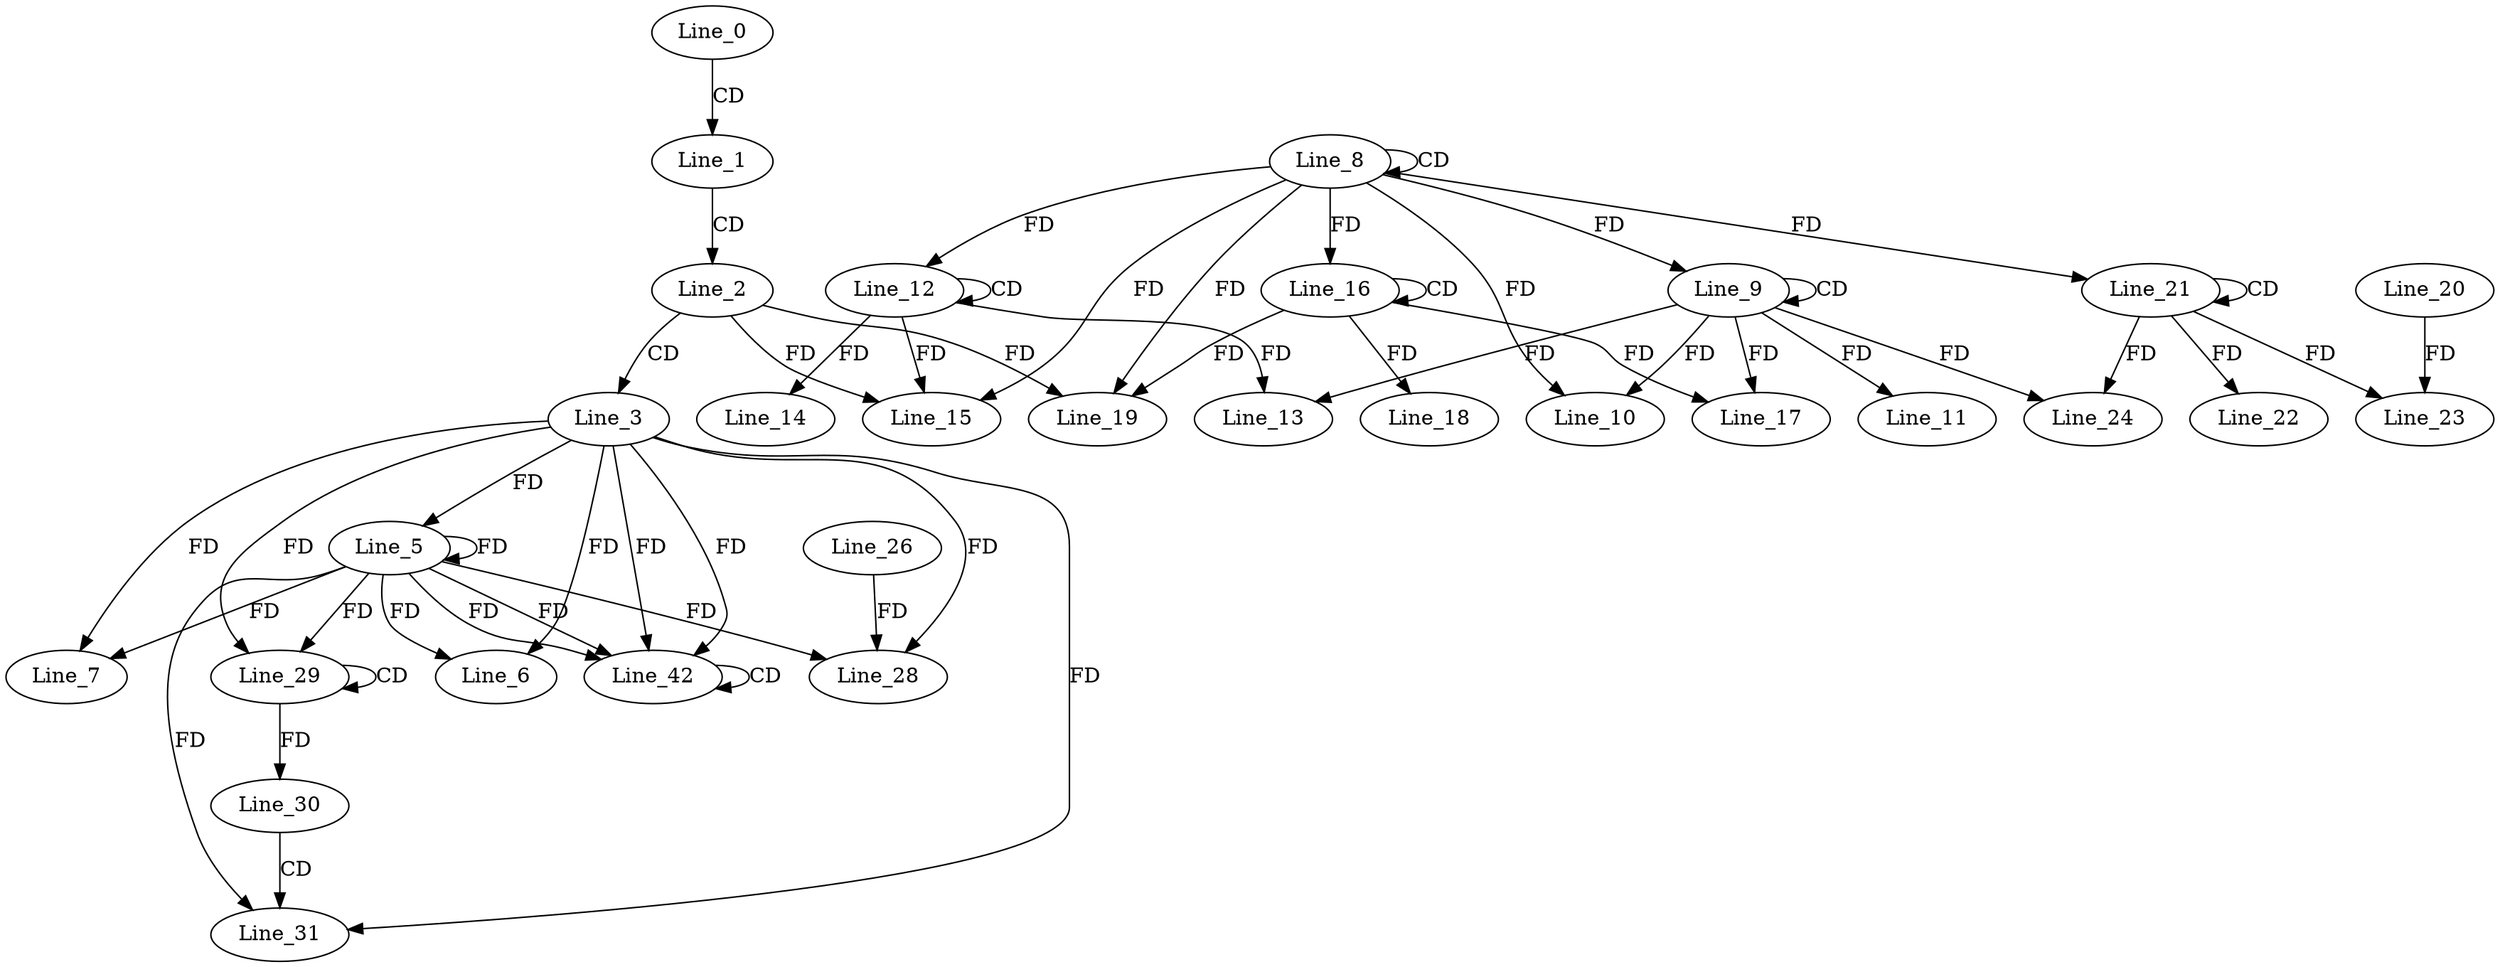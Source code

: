 digraph G {
  Line_0;
  Line_1;
  Line_2;
  Line_3;
  Line_5;
  Line_6;
  Line_7;
  Line_8;
  Line_8;
  Line_9;
  Line_9;
  Line_10;
  Line_11;
  Line_12;
  Line_12;
  Line_13;
  Line_14;
  Line_15;
  Line_15;
  Line_16;
  Line_16;
  Line_17;
  Line_18;
  Line_19;
  Line_19;
  Line_19;
  Line_21;
  Line_21;
  Line_22;
  Line_23;
  Line_20;
  Line_24;
  Line_28;
  Line_26;
  Line_28;
  Line_29;
  Line_29;
  Line_30;
  Line_31;
  Line_31;
  Line_42;
  Line_42;
  Line_0 -> Line_1 [ label="CD" ];
  Line_1 -> Line_2 [ label="CD" ];
  Line_2 -> Line_3 [ label="CD" ];
  Line_3 -> Line_5 [ label="FD" ];
  Line_5 -> Line_5 [ label="FD" ];
  Line_3 -> Line_6 [ label="FD" ];
  Line_5 -> Line_6 [ label="FD" ];
  Line_3 -> Line_7 [ label="FD" ];
  Line_5 -> Line_7 [ label="FD" ];
  Line_8 -> Line_8 [ label="CD" ];
  Line_9 -> Line_9 [ label="CD" ];
  Line_8 -> Line_9 [ label="FD" ];
  Line_8 -> Line_10 [ label="FD" ];
  Line_9 -> Line_10 [ label="FD" ];
  Line_9 -> Line_11 [ label="FD" ];
  Line_12 -> Line_12 [ label="CD" ];
  Line_8 -> Line_12 [ label="FD" ];
  Line_9 -> Line_13 [ label="FD" ];
  Line_12 -> Line_13 [ label="FD" ];
  Line_12 -> Line_14 [ label="FD" ];
  Line_12 -> Line_15 [ label="FD" ];
  Line_8 -> Line_15 [ label="FD" ];
  Line_2 -> Line_15 [ label="FD" ];
  Line_16 -> Line_16 [ label="CD" ];
  Line_8 -> Line_16 [ label="FD" ];
  Line_9 -> Line_17 [ label="FD" ];
  Line_16 -> Line_17 [ label="FD" ];
  Line_16 -> Line_18 [ label="FD" ];
  Line_16 -> Line_19 [ label="FD" ];
  Line_8 -> Line_19 [ label="FD" ];
  Line_2 -> Line_19 [ label="FD" ];
  Line_21 -> Line_21 [ label="CD" ];
  Line_8 -> Line_21 [ label="FD" ];
  Line_21 -> Line_22 [ label="FD" ];
  Line_21 -> Line_23 [ label="FD" ];
  Line_20 -> Line_23 [ label="FD" ];
  Line_9 -> Line_24 [ label="FD" ];
  Line_21 -> Line_24 [ label="FD" ];
  Line_3 -> Line_28 [ label="FD" ];
  Line_5 -> Line_28 [ label="FD" ];
  Line_26 -> Line_28 [ label="FD" ];
  Line_29 -> Line_29 [ label="CD" ];
  Line_3 -> Line_29 [ label="FD" ];
  Line_5 -> Line_29 [ label="FD" ];
  Line_29 -> Line_30 [ label="FD" ];
  Line_30 -> Line_31 [ label="CD" ];
  Line_3 -> Line_31 [ label="FD" ];
  Line_5 -> Line_31 [ label="FD" ];
  Line_3 -> Line_42 [ label="FD" ];
  Line_5 -> Line_42 [ label="FD" ];
  Line_42 -> Line_42 [ label="CD" ];
  Line_3 -> Line_42 [ label="FD" ];
  Line_5 -> Line_42 [ label="FD" ];
}

